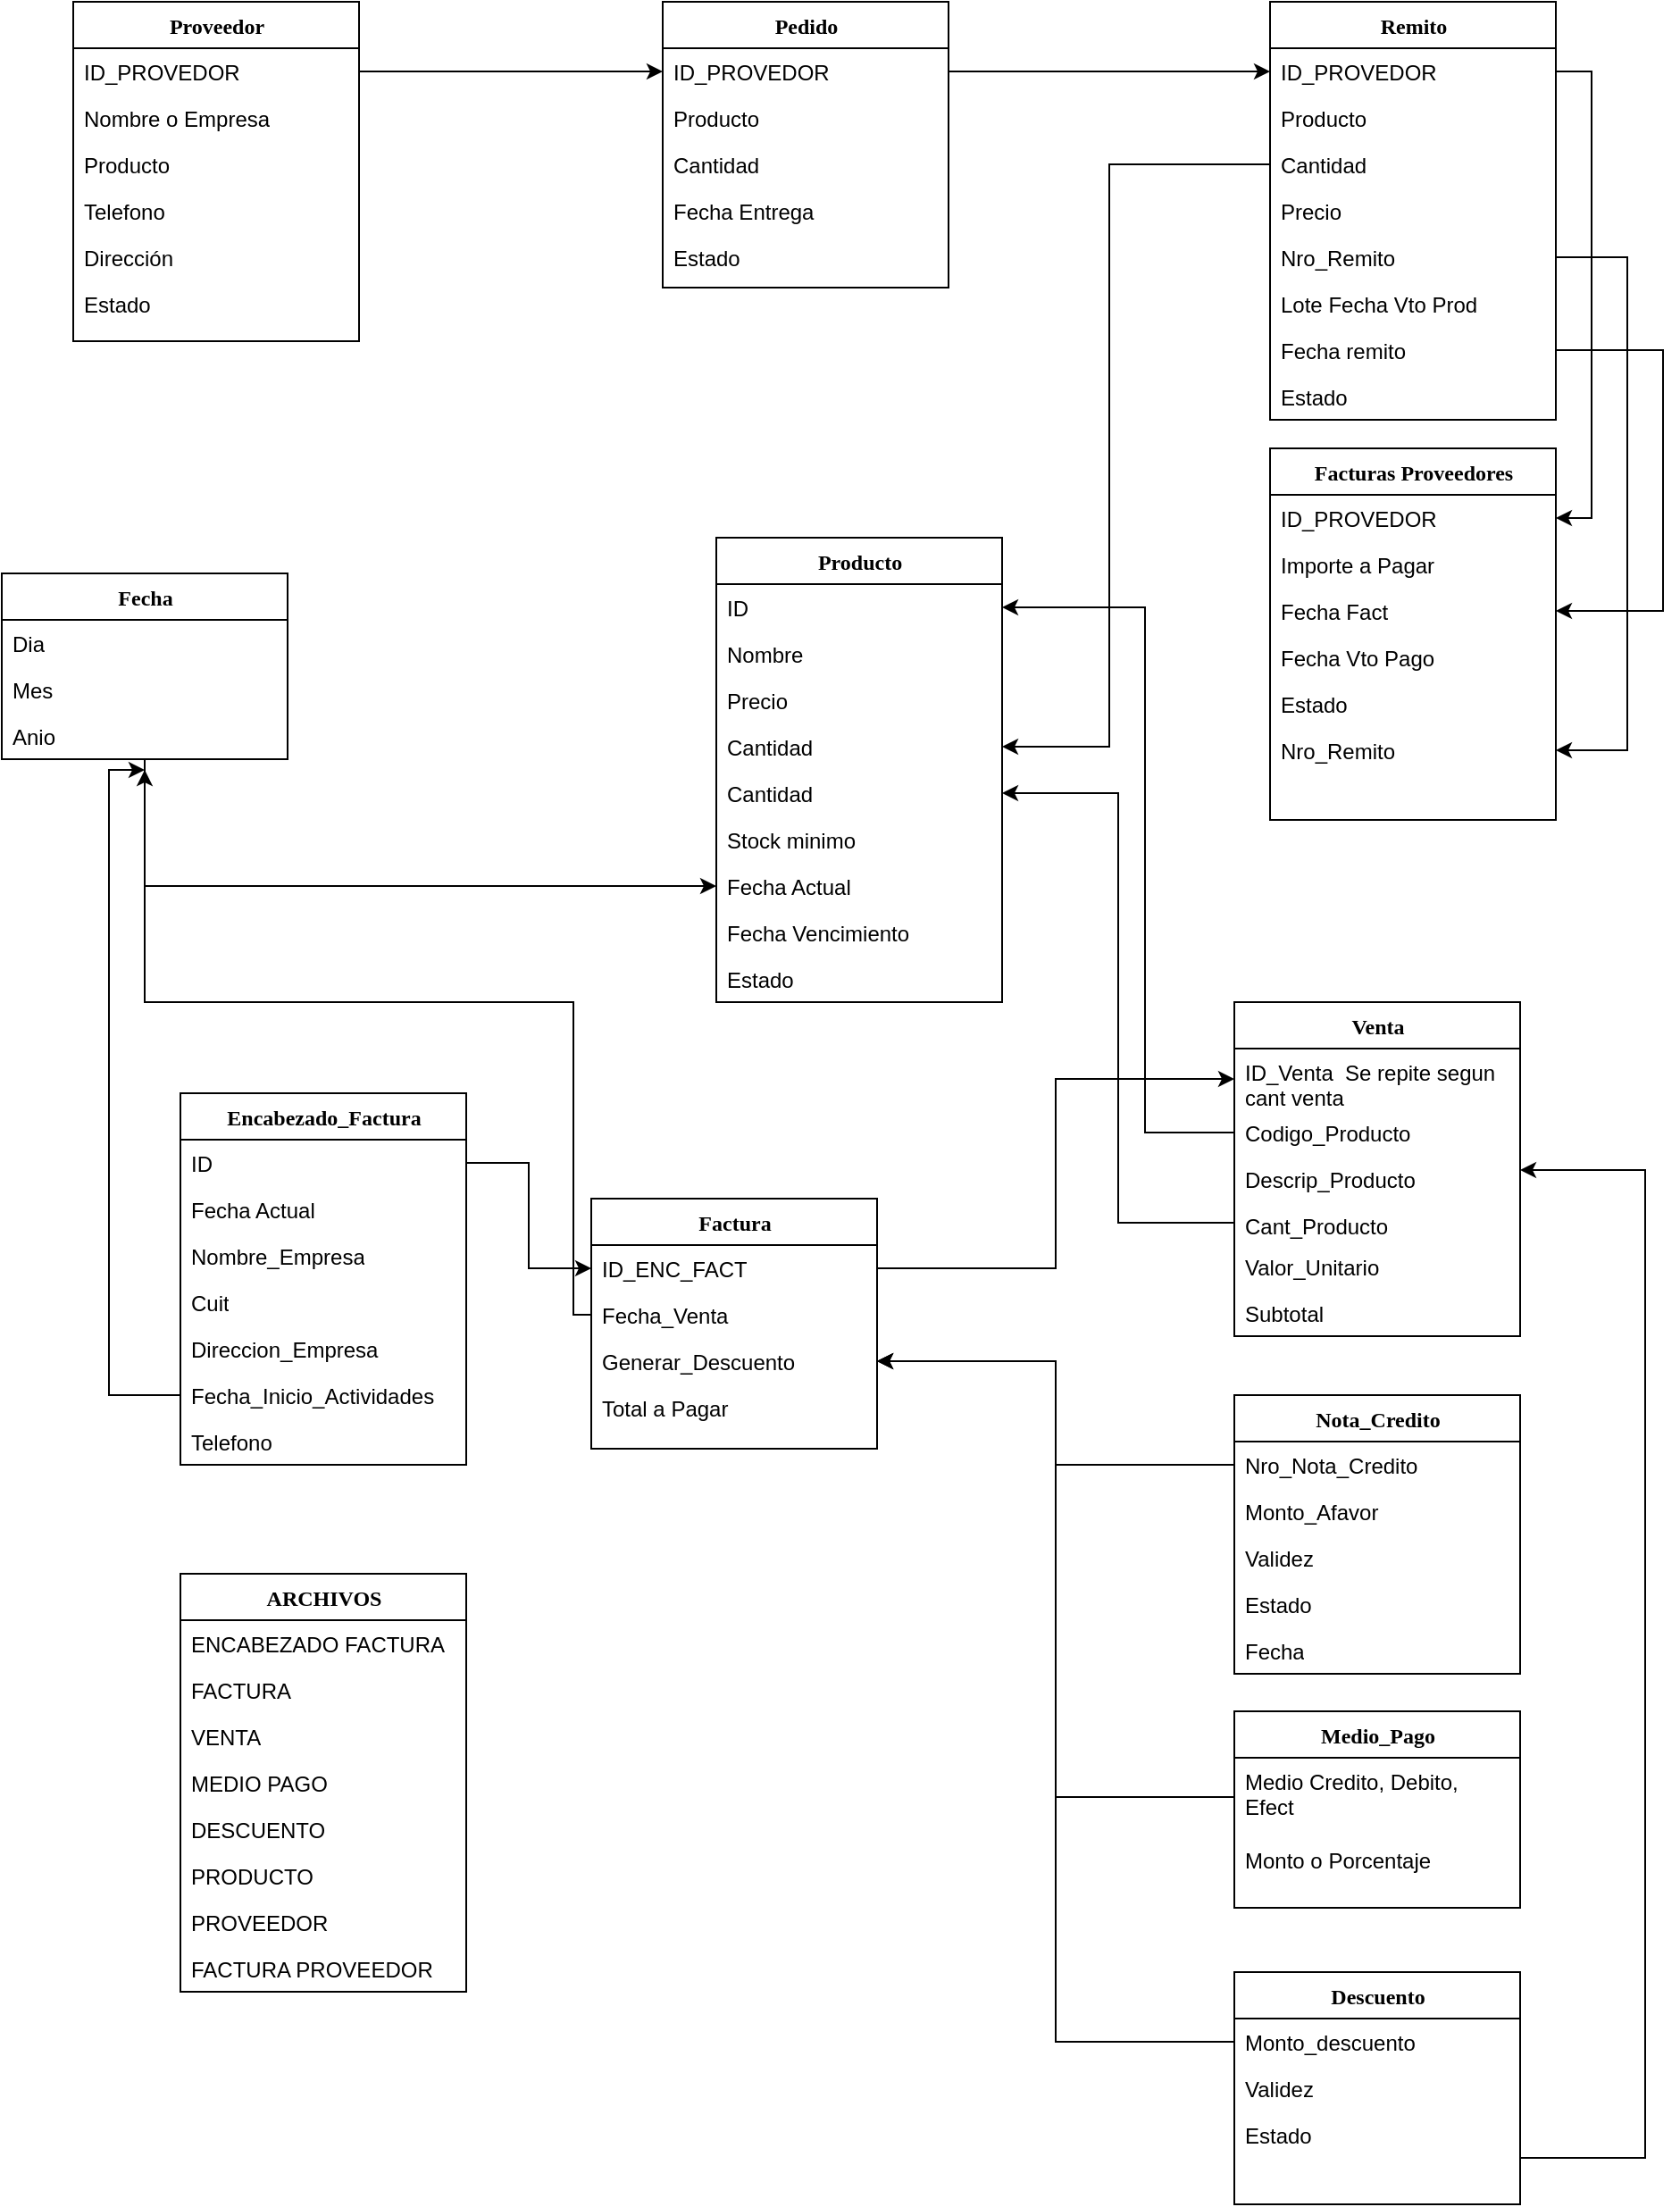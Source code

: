 <mxfile version="13.7.8" type="device"><diagram name="Page-1" id="9f46799a-70d6-7492-0946-bef42562c5a5"><mxGraphModel dx="1020" dy="1472" grid="1" gridSize="10" guides="1" tooltips="1" connect="1" arrows="1" fold="1" page="1" pageScale="1" pageWidth="1100" pageHeight="850" background="#ffffff" math="0" shadow="0"><root><mxCell id="0"/><mxCell id="1" parent="0"/><mxCell id="5ATSMkaQj4c0prXv33QN-11" style="edgeStyle=orthogonalEdgeStyle;rounded=0;orthogonalLoop=1;jettySize=auto;html=1;" edge="1" parent="1" source="78961159f06e98e8-30" target="E1xkY9IaCRlsvTI7fgck-6"><mxGeometry relative="1" as="geometry"/></mxCell><mxCell id="78961159f06e98e8-30" value="Fecha" style="swimlane;html=1;fontStyle=1;align=center;verticalAlign=top;childLayout=stackLayout;horizontal=1;startSize=26;horizontalStack=0;resizeParent=1;resizeLast=0;collapsible=1;marginBottom=0;swimlaneFillColor=#ffffff;rounded=0;shadow=0;comic=0;labelBackgroundColor=none;strokeWidth=1;fillColor=none;fontFamily=Verdana;fontSize=12" parent="1" vertex="1"><mxGeometry x="90" y="30" width="160" height="104" as="geometry"/></mxCell><mxCell id="78961159f06e98e8-34" value="Dia" style="text;html=1;strokeColor=none;fillColor=none;align=left;verticalAlign=top;spacingLeft=4;spacingRight=4;whiteSpace=wrap;overflow=hidden;rotatable=0;points=[[0,0.5],[1,0.5]];portConstraint=eastwest;" parent="78961159f06e98e8-30" vertex="1"><mxGeometry y="26" width="160" height="26" as="geometry"/></mxCell><mxCell id="78961159f06e98e8-36" value="Mes" style="text;html=1;strokeColor=none;fillColor=none;align=left;verticalAlign=top;spacingLeft=4;spacingRight=4;whiteSpace=wrap;overflow=hidden;rotatable=0;points=[[0,0.5],[1,0.5]];portConstraint=eastwest;" parent="78961159f06e98e8-30" vertex="1"><mxGeometry y="52" width="160" height="26" as="geometry"/></mxCell><mxCell id="78961159f06e98e8-37" value="Anio" style="text;html=1;strokeColor=none;fillColor=none;align=left;verticalAlign=top;spacingLeft=4;spacingRight=4;whiteSpace=wrap;overflow=hidden;rotatable=0;points=[[0,0.5],[1,0.5]];portConstraint=eastwest;" parent="78961159f06e98e8-30" vertex="1"><mxGeometry y="78" width="160" height="26" as="geometry"/></mxCell><mxCell id="78961159f06e98e8-17" value="Producto" style="swimlane;html=1;fontStyle=1;align=center;verticalAlign=top;childLayout=stackLayout;horizontal=1;startSize=26;horizontalStack=0;resizeParent=1;resizeLast=0;collapsible=1;marginBottom=0;swimlaneFillColor=#ffffff;rounded=0;shadow=0;comic=0;labelBackgroundColor=none;strokeWidth=1;fillColor=none;fontFamily=Verdana;fontSize=12" parent="1" vertex="1"><mxGeometry x="490" y="10" width="160" height="260" as="geometry"/></mxCell><mxCell id="78961159f06e98e8-21" value="ID" style="text;html=1;strokeColor=none;fillColor=none;align=left;verticalAlign=top;spacingLeft=4;spacingRight=4;whiteSpace=wrap;overflow=hidden;rotatable=0;points=[[0,0.5],[1,0.5]];portConstraint=eastwest;" parent="78961159f06e98e8-17" vertex="1"><mxGeometry y="26" width="160" height="26" as="geometry"/></mxCell><mxCell id="78961159f06e98e8-23" value="Nombre" style="text;html=1;strokeColor=none;fillColor=none;align=left;verticalAlign=top;spacingLeft=4;spacingRight=4;whiteSpace=wrap;overflow=hidden;rotatable=0;points=[[0,0.5],[1,0.5]];portConstraint=eastwest;" parent="78961159f06e98e8-17" vertex="1"><mxGeometry y="52" width="160" height="26" as="geometry"/></mxCell><mxCell id="78961159f06e98e8-25" value="Precio" style="text;html=1;strokeColor=none;fillColor=none;align=left;verticalAlign=top;spacingLeft=4;spacingRight=4;whiteSpace=wrap;overflow=hidden;rotatable=0;points=[[0,0.5],[1,0.5]];portConstraint=eastwest;" parent="78961159f06e98e8-17" vertex="1"><mxGeometry y="78" width="160" height="26" as="geometry"/></mxCell><mxCell id="78961159f06e98e8-26" value="Cantidad" style="text;html=1;strokeColor=none;fillColor=none;align=left;verticalAlign=top;spacingLeft=4;spacingRight=4;whiteSpace=wrap;overflow=hidden;rotatable=0;points=[[0,0.5],[1,0.5]];portConstraint=eastwest;" parent="78961159f06e98e8-17" vertex="1"><mxGeometry y="104" width="160" height="26" as="geometry"/></mxCell><mxCell id="5ATSMkaQj4c0prXv33QN-26" value="Cantidad" style="text;html=1;strokeColor=none;fillColor=none;align=left;verticalAlign=top;spacingLeft=4;spacingRight=4;whiteSpace=wrap;overflow=hidden;rotatable=0;points=[[0,0.5],[1,0.5]];portConstraint=eastwest;" vertex="1" parent="78961159f06e98e8-17"><mxGeometry y="130" width="160" height="26" as="geometry"/></mxCell><mxCell id="78961159f06e98e8-24" value="Stock minimo" style="text;html=1;strokeColor=none;fillColor=none;align=left;verticalAlign=top;spacingLeft=4;spacingRight=4;whiteSpace=wrap;overflow=hidden;rotatable=0;points=[[0,0.5],[1,0.5]];portConstraint=eastwest;" parent="78961159f06e98e8-17" vertex="1"><mxGeometry y="156" width="160" height="26" as="geometry"/></mxCell><mxCell id="E1xkY9IaCRlsvTI7fgck-6" value="Fecha Actual" style="text;html=1;strokeColor=none;fillColor=none;align=left;verticalAlign=top;spacingLeft=4;spacingRight=4;whiteSpace=wrap;overflow=hidden;rotatable=0;points=[[0,0.5],[1,0.5]];portConstraint=eastwest;" parent="78961159f06e98e8-17" vertex="1"><mxGeometry y="182" width="160" height="26" as="geometry"/></mxCell><mxCell id="E1xkY9IaCRlsvTI7fgck-8" value="Fecha Vencimiento" style="text;html=1;strokeColor=none;fillColor=none;align=left;verticalAlign=top;spacingLeft=4;spacingRight=4;whiteSpace=wrap;overflow=hidden;rotatable=0;points=[[0,0.5],[1,0.5]];portConstraint=eastwest;" parent="78961159f06e98e8-17" vertex="1"><mxGeometry y="208" width="160" height="26" as="geometry"/></mxCell><mxCell id="E1xkY9IaCRlsvTI7fgck-11" value="Estado" style="text;html=1;strokeColor=none;fillColor=none;align=left;verticalAlign=top;spacingLeft=4;spacingRight=4;whiteSpace=wrap;overflow=hidden;rotatable=0;points=[[0,0.5],[1,0.5]];portConstraint=eastwest;" parent="78961159f06e98e8-17" vertex="1"><mxGeometry y="234" width="160" height="26" as="geometry"/></mxCell><mxCell id="5ATSMkaQj4c0prXv33QN-2" style="edgeStyle=orthogonalEdgeStyle;rounded=0;orthogonalLoop=1;jettySize=auto;html=1;entryX=0;entryY=0.5;entryDx=0;entryDy=0;" edge="1" parent="1" source="78961159f06e98e8-44" target="E1xkY9IaCRlsvTI7fgck-26"><mxGeometry relative="1" as="geometry"/></mxCell><mxCell id="78961159f06e98e8-43" value="Encabezado_Factura" style="swimlane;html=1;fontStyle=1;align=center;verticalAlign=top;childLayout=stackLayout;horizontal=1;startSize=26;horizontalStack=0;resizeParent=1;resizeLast=0;collapsible=1;marginBottom=0;swimlaneFillColor=#ffffff;rounded=0;shadow=0;comic=0;labelBackgroundColor=none;strokeWidth=1;fillColor=none;fontFamily=Verdana;fontSize=12" parent="1" vertex="1"><mxGeometry x="190" y="321" width="160" height="208" as="geometry"/></mxCell><mxCell id="78961159f06e98e8-44" value="ID" style="text;html=1;strokeColor=none;fillColor=none;align=left;verticalAlign=top;spacingLeft=4;spacingRight=4;whiteSpace=wrap;overflow=hidden;rotatable=0;points=[[0,0.5],[1,0.5]];portConstraint=eastwest;" parent="78961159f06e98e8-43" vertex="1"><mxGeometry y="26" width="160" height="26" as="geometry"/></mxCell><mxCell id="E1xkY9IaCRlsvTI7fgck-18" value="Fecha Actual" style="text;html=1;strokeColor=none;fillColor=none;align=left;verticalAlign=top;spacingLeft=4;spacingRight=4;whiteSpace=wrap;overflow=hidden;rotatable=0;points=[[0,0.5],[1,0.5]];portConstraint=eastwest;" parent="78961159f06e98e8-43" vertex="1"><mxGeometry y="52" width="160" height="26" as="geometry"/></mxCell><mxCell id="E1xkY9IaCRlsvTI7fgck-19" value="Nombre_Empresa" style="text;html=1;strokeColor=none;fillColor=none;align=left;verticalAlign=top;spacingLeft=4;spacingRight=4;whiteSpace=wrap;overflow=hidden;rotatable=0;points=[[0,0.5],[1,0.5]];portConstraint=eastwest;" parent="78961159f06e98e8-43" vertex="1"><mxGeometry y="78" width="160" height="26" as="geometry"/></mxCell><mxCell id="E1xkY9IaCRlsvTI7fgck-20" value="Cuit" style="text;html=1;strokeColor=none;fillColor=none;align=left;verticalAlign=top;spacingLeft=4;spacingRight=4;whiteSpace=wrap;overflow=hidden;rotatable=0;points=[[0,0.5],[1,0.5]];portConstraint=eastwest;" parent="78961159f06e98e8-43" vertex="1"><mxGeometry y="104" width="160" height="26" as="geometry"/></mxCell><mxCell id="E1xkY9IaCRlsvTI7fgck-21" value="Direccion_Empresa" style="text;html=1;strokeColor=none;fillColor=none;align=left;verticalAlign=top;spacingLeft=4;spacingRight=4;whiteSpace=wrap;overflow=hidden;rotatable=0;points=[[0,0.5],[1,0.5]];portConstraint=eastwest;" parent="78961159f06e98e8-43" vertex="1"><mxGeometry y="130" width="160" height="26" as="geometry"/></mxCell><mxCell id="E1xkY9IaCRlsvTI7fgck-22" value="Fecha_Inicio_Actividades" style="text;html=1;strokeColor=none;fillColor=none;align=left;verticalAlign=top;spacingLeft=4;spacingRight=4;whiteSpace=wrap;overflow=hidden;rotatable=0;points=[[0,0.5],[1,0.5]];portConstraint=eastwest;" parent="78961159f06e98e8-43" vertex="1"><mxGeometry y="156" width="160" height="26" as="geometry"/></mxCell><mxCell id="E1xkY9IaCRlsvTI7fgck-23" value="Telefono" style="text;html=1;strokeColor=none;fillColor=none;align=left;verticalAlign=top;spacingLeft=4;spacingRight=4;whiteSpace=wrap;overflow=hidden;rotatable=0;points=[[0,0.5],[1,0.5]];portConstraint=eastwest;" parent="78961159f06e98e8-43" vertex="1"><mxGeometry y="182" width="160" height="26" as="geometry"/></mxCell><mxCell id="5ATSMkaQj4c0prXv33QN-12" style="edgeStyle=orthogonalEdgeStyle;rounded=0;orthogonalLoop=1;jettySize=auto;html=1;" edge="1" parent="1" source="E1xkY9IaCRlsvTI7fgck-26" target="5ATSMkaQj4c0prXv33QN-1"><mxGeometry relative="1" as="geometry"/></mxCell><mxCell id="78961159f06e98e8-108" value="Factura" style="swimlane;html=1;fontStyle=1;align=center;verticalAlign=top;childLayout=stackLayout;horizontal=1;startSize=26;horizontalStack=0;resizeParent=1;resizeLast=0;collapsible=1;marginBottom=0;swimlaneFillColor=#ffffff;rounded=0;shadow=0;comic=0;labelBackgroundColor=none;strokeWidth=1;fillColor=none;fontFamily=Verdana;fontSize=12" parent="1" vertex="1"><mxGeometry x="420" y="380" width="160" height="140" as="geometry"/></mxCell><mxCell id="E1xkY9IaCRlsvTI7fgck-26" value="ID_ENC_FACT" style="text;html=1;strokeColor=none;fillColor=none;align=left;verticalAlign=top;spacingLeft=4;spacingRight=4;whiteSpace=wrap;overflow=hidden;rotatable=0;points=[[0,0.5],[1,0.5]];portConstraint=eastwest;" parent="78961159f06e98e8-108" vertex="1"><mxGeometry y="26" width="160" height="26" as="geometry"/></mxCell><mxCell id="E1xkY9IaCRlsvTI7fgck-36" value="Fecha_Venta" style="text;html=1;strokeColor=none;fillColor=none;align=left;verticalAlign=top;spacingLeft=4;spacingRight=4;whiteSpace=wrap;overflow=hidden;rotatable=0;points=[[0,0.5],[1,0.5]];portConstraint=eastwest;" parent="78961159f06e98e8-108" vertex="1"><mxGeometry y="52" width="160" height="26" as="geometry"/></mxCell><mxCell id="E1xkY9IaCRlsvTI7fgck-37" value="Generar_Descuento&lt;br&gt;" style="text;html=1;strokeColor=none;fillColor=none;align=left;verticalAlign=top;spacingLeft=4;spacingRight=4;whiteSpace=wrap;overflow=hidden;rotatable=0;points=[[0,0.5],[1,0.5]];portConstraint=eastwest;" parent="78961159f06e98e8-108" vertex="1"><mxGeometry y="78" width="160" height="26" as="geometry"/></mxCell><mxCell id="E1xkY9IaCRlsvTI7fgck-38" value="Total a Pagar" style="text;html=1;strokeColor=none;fillColor=none;align=left;verticalAlign=top;spacingLeft=4;spacingRight=4;whiteSpace=wrap;overflow=hidden;rotatable=0;points=[[0,0.5],[1,0.5]];portConstraint=eastwest;" parent="78961159f06e98e8-108" vertex="1"><mxGeometry y="104" width="160" height="26" as="geometry"/></mxCell><mxCell id="5ATSMkaQj4c0prXv33QN-14" style="edgeStyle=orthogonalEdgeStyle;rounded=0;orthogonalLoop=1;jettySize=auto;html=1;entryX=1;entryY=0.5;entryDx=0;entryDy=0;" edge="1" parent="1" source="78961159f06e98e8-96" target="E1xkY9IaCRlsvTI7fgck-37"><mxGeometry relative="1" as="geometry"/></mxCell><mxCell id="5ATSMkaQj4c0prXv33QN-24" style="edgeStyle=orthogonalEdgeStyle;rounded=0;orthogonalLoop=1;jettySize=auto;html=1;entryX=1;entryY=0.5;entryDx=0;entryDy=0;" edge="1" parent="1" source="5ATSMkaQj4c0prXv33QN-16" target="E1xkY9IaCRlsvTI7fgck-37"><mxGeometry relative="1" as="geometry"><mxPoint x="610" y="530" as="targetPoint"/></mxGeometry></mxCell><mxCell id="5ATSMkaQj4c0prXv33QN-25" style="edgeStyle=orthogonalEdgeStyle;rounded=0;orthogonalLoop=1;jettySize=auto;html=1;entryX=1;entryY=0.5;entryDx=0;entryDy=0;" edge="1" parent="1" source="78961159f06e98e8-83" target="E1xkY9IaCRlsvTI7fgck-37"><mxGeometry relative="1" as="geometry"><mxPoint x="610" y="490" as="targetPoint"/></mxGeometry></mxCell><mxCell id="5ATSMkaQj4c0prXv33QN-4" value="Venta" style="swimlane;html=1;fontStyle=1;align=center;verticalAlign=top;childLayout=stackLayout;horizontal=1;startSize=26;horizontalStack=0;resizeParent=1;resizeLast=0;collapsible=1;marginBottom=0;swimlaneFillColor=#ffffff;rounded=0;shadow=0;comic=0;labelBackgroundColor=none;strokeWidth=1;fillColor=none;fontFamily=Verdana;fontSize=12" vertex="1" parent="1"><mxGeometry x="780" y="270" width="160" height="187" as="geometry"/></mxCell><mxCell id="5ATSMkaQj4c0prXv33QN-1" value="ID_Venta&amp;nbsp; Se repite segun cant venta" style="text;html=1;strokeColor=none;fillColor=none;align=left;verticalAlign=top;spacingLeft=4;spacingRight=4;whiteSpace=wrap;overflow=hidden;rotatable=0;points=[[0,0.5],[1,0.5]];portConstraint=eastwest;" vertex="1" parent="5ATSMkaQj4c0prXv33QN-4"><mxGeometry y="26" width="160" height="34" as="geometry"/></mxCell><mxCell id="5ATSMkaQj4c0prXv33QN-10" value="Codigo_Producto" style="text;html=1;strokeColor=none;fillColor=none;align=left;verticalAlign=top;spacingLeft=4;spacingRight=4;whiteSpace=wrap;overflow=hidden;rotatable=0;points=[[0,0.5],[1,0.5]];portConstraint=eastwest;" vertex="1" parent="5ATSMkaQj4c0prXv33QN-4"><mxGeometry y="60" width="160" height="26" as="geometry"/></mxCell><mxCell id="5ATSMkaQj4c0prXv33QN-8" value="Descrip_Producto" style="text;html=1;strokeColor=none;fillColor=none;align=left;verticalAlign=top;spacingLeft=4;spacingRight=4;whiteSpace=wrap;overflow=hidden;rotatable=0;points=[[0,0.5],[1,0.5]];portConstraint=eastwest;" vertex="1" parent="5ATSMkaQj4c0prXv33QN-4"><mxGeometry y="86" width="160" height="26" as="geometry"/></mxCell><mxCell id="E1xkY9IaCRlsvTI7fgck-29" value="Cant_Producto" style="text;html=1;strokeColor=none;fillColor=none;align=left;verticalAlign=top;spacingLeft=4;spacingRight=4;whiteSpace=wrap;overflow=hidden;rotatable=0;points=[[0,0.5],[1,0.5]];portConstraint=eastwest;" parent="5ATSMkaQj4c0prXv33QN-4" vertex="1"><mxGeometry y="112" width="160" height="23" as="geometry"/></mxCell><mxCell id="E1xkY9IaCRlsvTI7fgck-30" value="Valor_Unitario" style="text;html=1;strokeColor=none;fillColor=none;align=left;verticalAlign=top;spacingLeft=4;spacingRight=4;whiteSpace=wrap;overflow=hidden;rotatable=0;points=[[0,0.5],[1,0.5]];portConstraint=eastwest;" parent="5ATSMkaQj4c0prXv33QN-4" vertex="1"><mxGeometry y="135" width="160" height="26" as="geometry"/></mxCell><mxCell id="5ATSMkaQj4c0prXv33QN-9" value="Subtotal" style="text;html=1;strokeColor=none;fillColor=none;align=left;verticalAlign=top;spacingLeft=4;spacingRight=4;whiteSpace=wrap;overflow=hidden;rotatable=0;points=[[0,0.5],[1,0.5]];portConstraint=eastwest;" vertex="1" parent="5ATSMkaQj4c0prXv33QN-4"><mxGeometry y="161" width="160" height="26" as="geometry"/></mxCell><mxCell id="5ATSMkaQj4c0prXv33QN-31" style="edgeStyle=orthogonalEdgeStyle;rounded=0;orthogonalLoop=1;jettySize=auto;html=1;" edge="1" parent="1" source="78961159f06e98e8-82" target="5ATSMkaQj4c0prXv33QN-4"><mxGeometry relative="1" as="geometry"><mxPoint x="1000" y="410" as="targetPoint"/><Array as="points"><mxPoint x="1010" y="917"/><mxPoint x="1010" y="364"/></Array></mxGeometry></mxCell><mxCell id="5ATSMkaQj4c0prXv33QN-27" style="edgeStyle=orthogonalEdgeStyle;rounded=0;orthogonalLoop=1;jettySize=auto;html=1;" edge="1" parent="1" source="5ATSMkaQj4c0prXv33QN-10" target="78961159f06e98e8-21"><mxGeometry relative="1" as="geometry"><mxPoint x="760" y="100" as="targetPoint"/><Array as="points"><mxPoint x="730" y="343"/><mxPoint x="730" y="49"/></Array></mxGeometry></mxCell><mxCell id="5ATSMkaQj4c0prXv33QN-28" style="edgeStyle=orthogonalEdgeStyle;rounded=0;orthogonalLoop=1;jettySize=auto;html=1;" edge="1" parent="1" source="E1xkY9IaCRlsvTI7fgck-29" target="5ATSMkaQj4c0prXv33QN-26"><mxGeometry relative="1" as="geometry"><mxPoint x="690" y="160" as="targetPoint"/></mxGeometry></mxCell><mxCell id="5ATSMkaQj4c0prXv33QN-29" style="edgeStyle=orthogonalEdgeStyle;rounded=0;orthogonalLoop=1;jettySize=auto;html=1;" edge="1" parent="1" source="E1xkY9IaCRlsvTI7fgck-22"><mxGeometry relative="1" as="geometry"><mxPoint x="170" y="140" as="targetPoint"/><Array as="points"><mxPoint x="150" y="490"/><mxPoint x="150" y="140"/></Array></mxGeometry></mxCell><mxCell id="5ATSMkaQj4c0prXv33QN-30" style="edgeStyle=orthogonalEdgeStyle;rounded=0;orthogonalLoop=1;jettySize=auto;html=1;exitX=0;exitY=0.5;exitDx=0;exitDy=0;" edge="1" parent="1" source="E1xkY9IaCRlsvTI7fgck-36"><mxGeometry relative="1" as="geometry"><mxPoint x="170" y="140" as="targetPoint"/><mxPoint x="410" y="445" as="sourcePoint"/><Array as="points"><mxPoint x="410" y="445"/><mxPoint x="410" y="270"/><mxPoint x="170" y="270"/></Array></mxGeometry></mxCell><mxCell id="5ATSMkaQj4c0prXv33QN-33" value="ARCHIVOS" style="swimlane;html=1;fontStyle=1;align=center;verticalAlign=top;childLayout=stackLayout;horizontal=1;startSize=26;horizontalStack=0;resizeParent=1;resizeLast=0;collapsible=1;marginBottom=0;swimlaneFillColor=#ffffff;rounded=0;shadow=0;comic=0;labelBackgroundColor=none;strokeWidth=1;fillColor=none;fontFamily=Verdana;fontSize=12" vertex="1" parent="1"><mxGeometry x="190" y="590" width="160" height="234" as="geometry"/></mxCell><mxCell id="5ATSMkaQj4c0prXv33QN-35" value="ENCABEZADO FACTURA" style="text;html=1;strokeColor=none;fillColor=none;align=left;verticalAlign=top;spacingLeft=4;spacingRight=4;whiteSpace=wrap;overflow=hidden;rotatable=0;points=[[0,0.5],[1,0.5]];portConstraint=eastwest;" vertex="1" parent="5ATSMkaQj4c0prXv33QN-33"><mxGeometry y="26" width="160" height="26" as="geometry"/></mxCell><mxCell id="5ATSMkaQj4c0prXv33QN-36" value="FACTURA" style="text;html=1;strokeColor=none;fillColor=none;align=left;verticalAlign=top;spacingLeft=4;spacingRight=4;whiteSpace=wrap;overflow=hidden;rotatable=0;points=[[0,0.5],[1,0.5]];portConstraint=eastwest;" vertex="1" parent="5ATSMkaQj4c0prXv33QN-33"><mxGeometry y="52" width="160" height="26" as="geometry"/></mxCell><mxCell id="5ATSMkaQj4c0prXv33QN-37" value="VENTA" style="text;html=1;strokeColor=none;fillColor=none;align=left;verticalAlign=top;spacingLeft=4;spacingRight=4;whiteSpace=wrap;overflow=hidden;rotatable=0;points=[[0,0.5],[1,0.5]];portConstraint=eastwest;" vertex="1" parent="5ATSMkaQj4c0prXv33QN-33"><mxGeometry y="78" width="160" height="26" as="geometry"/></mxCell><mxCell id="5ATSMkaQj4c0prXv33QN-38" value="MEDIO PAGO" style="text;html=1;strokeColor=none;fillColor=none;align=left;verticalAlign=top;spacingLeft=4;spacingRight=4;whiteSpace=wrap;overflow=hidden;rotatable=0;points=[[0,0.5],[1,0.5]];portConstraint=eastwest;" vertex="1" parent="5ATSMkaQj4c0prXv33QN-33"><mxGeometry y="104" width="160" height="26" as="geometry"/></mxCell><mxCell id="5ATSMkaQj4c0prXv33QN-39" value="DESCUENTO" style="text;html=1;strokeColor=none;fillColor=none;align=left;verticalAlign=top;spacingLeft=4;spacingRight=4;whiteSpace=wrap;overflow=hidden;rotatable=0;points=[[0,0.5],[1,0.5]];portConstraint=eastwest;" vertex="1" parent="5ATSMkaQj4c0prXv33QN-33"><mxGeometry y="130" width="160" height="26" as="geometry"/></mxCell><mxCell id="5ATSMkaQj4c0prXv33QN-40" value="PRODUCTO" style="text;html=1;strokeColor=none;fillColor=none;align=left;verticalAlign=top;spacingLeft=4;spacingRight=4;whiteSpace=wrap;overflow=hidden;rotatable=0;points=[[0,0.5],[1,0.5]];portConstraint=eastwest;" vertex="1" parent="5ATSMkaQj4c0prXv33QN-33"><mxGeometry y="156" width="160" height="26" as="geometry"/></mxCell><mxCell id="5ATSMkaQj4c0prXv33QN-49" value="PROVEEDOR" style="text;html=1;strokeColor=none;fillColor=none;align=left;verticalAlign=top;spacingLeft=4;spacingRight=4;whiteSpace=wrap;overflow=hidden;rotatable=0;points=[[0,0.5],[1,0.5]];portConstraint=eastwest;" vertex="1" parent="5ATSMkaQj4c0prXv33QN-33"><mxGeometry y="182" width="160" height="26" as="geometry"/></mxCell><mxCell id="5ATSMkaQj4c0prXv33QN-92" value="FACTURA PROVEEDOR" style="text;html=1;strokeColor=none;fillColor=none;align=left;verticalAlign=top;spacingLeft=4;spacingRight=4;whiteSpace=wrap;overflow=hidden;rotatable=0;points=[[0,0.5],[1,0.5]];portConstraint=eastwest;" vertex="1" parent="5ATSMkaQj4c0prXv33QN-33"><mxGeometry y="208" width="160" height="26" as="geometry"/></mxCell><mxCell id="78961159f06e98e8-95" value="Nota_Credito" style="swimlane;html=1;fontStyle=1;align=center;verticalAlign=top;childLayout=stackLayout;horizontal=1;startSize=26;horizontalStack=0;resizeParent=1;resizeLast=0;collapsible=1;marginBottom=0;swimlaneFillColor=#ffffff;rounded=0;shadow=0;comic=0;labelBackgroundColor=none;strokeWidth=1;fillColor=none;fontFamily=Verdana;fontSize=12" parent="1" vertex="1"><mxGeometry x="780" y="490" width="160" height="156" as="geometry"/></mxCell><mxCell id="78961159f06e98e8-96" value="Nro_Nota_Credito" style="text;html=1;strokeColor=none;fillColor=none;align=left;verticalAlign=top;spacingLeft=4;spacingRight=4;whiteSpace=wrap;overflow=hidden;rotatable=0;points=[[0,0.5],[1,0.5]];portConstraint=eastwest;" parent="78961159f06e98e8-95" vertex="1"><mxGeometry y="26" width="160" height="26" as="geometry"/></mxCell><mxCell id="5ATSMkaQj4c0prXv33QN-13" value="Monto_Afavor" style="text;html=1;strokeColor=none;fillColor=none;align=left;verticalAlign=top;spacingLeft=4;spacingRight=4;whiteSpace=wrap;overflow=hidden;rotatable=0;points=[[0,0.5],[1,0.5]];portConstraint=eastwest;" vertex="1" parent="78961159f06e98e8-95"><mxGeometry y="52" width="160" height="26" as="geometry"/></mxCell><mxCell id="78961159f06e98e8-97" value="Validez" style="text;html=1;strokeColor=none;fillColor=none;align=left;verticalAlign=top;spacingLeft=4;spacingRight=4;whiteSpace=wrap;overflow=hidden;rotatable=0;points=[[0,0.5],[1,0.5]];portConstraint=eastwest;" parent="78961159f06e98e8-95" vertex="1"><mxGeometry y="78" width="160" height="26" as="geometry"/></mxCell><mxCell id="78961159f06e98e8-98" value="Estado" style="text;html=1;strokeColor=none;fillColor=none;align=left;verticalAlign=top;spacingLeft=4;spacingRight=4;whiteSpace=wrap;overflow=hidden;rotatable=0;points=[[0,0.5],[1,0.5]];portConstraint=eastwest;" parent="78961159f06e98e8-95" vertex="1"><mxGeometry y="104" width="160" height="26" as="geometry"/></mxCell><mxCell id="5ATSMkaQj4c0prXv33QN-41" value="Fecha" style="text;html=1;strokeColor=none;fillColor=none;align=left;verticalAlign=top;spacingLeft=4;spacingRight=4;whiteSpace=wrap;overflow=hidden;rotatable=0;points=[[0,0.5],[1,0.5]];portConstraint=eastwest;" vertex="1" parent="78961159f06e98e8-95"><mxGeometry y="130" width="160" height="26" as="geometry"/></mxCell><mxCell id="5ATSMkaQj4c0prXv33QN-15" value="Medio_Pago" style="swimlane;html=1;fontStyle=1;align=center;verticalAlign=top;childLayout=stackLayout;horizontal=1;startSize=26;horizontalStack=0;resizeParent=1;resizeLast=0;collapsible=1;marginBottom=0;swimlaneFillColor=#ffffff;rounded=0;shadow=0;comic=0;labelBackgroundColor=none;strokeWidth=1;fillColor=none;fontFamily=Verdana;fontSize=12" vertex="1" parent="1"><mxGeometry x="780" y="667" width="160" height="110" as="geometry"/></mxCell><mxCell id="5ATSMkaQj4c0prXv33QN-16" value="Medio Credito, Debito, Efect" style="text;html=1;strokeColor=none;fillColor=none;align=left;verticalAlign=top;spacingLeft=4;spacingRight=4;whiteSpace=wrap;overflow=hidden;rotatable=0;points=[[0,0.5],[1,0.5]];portConstraint=eastwest;" vertex="1" parent="5ATSMkaQj4c0prXv33QN-15"><mxGeometry y="26" width="160" height="44" as="geometry"/></mxCell><mxCell id="5ATSMkaQj4c0prXv33QN-17" value="Monto o Porcentaje" style="text;html=1;strokeColor=none;fillColor=none;align=left;verticalAlign=top;spacingLeft=4;spacingRight=4;whiteSpace=wrap;overflow=hidden;rotatable=0;points=[[0,0.5],[1,0.5]];portConstraint=eastwest;" vertex="1" parent="5ATSMkaQj4c0prXv33QN-15"><mxGeometry y="70" width="160" height="26" as="geometry"/></mxCell><mxCell id="78961159f06e98e8-82" value="Descuento" style="swimlane;html=1;fontStyle=1;align=center;verticalAlign=top;childLayout=stackLayout;horizontal=1;startSize=26;horizontalStack=0;resizeParent=1;resizeLast=0;collapsible=1;marginBottom=0;swimlaneFillColor=#ffffff;rounded=0;shadow=0;comic=0;labelBackgroundColor=none;strokeWidth=1;fillColor=none;fontFamily=Verdana;fontSize=12" parent="1" vertex="1"><mxGeometry x="780" y="813" width="160" height="130" as="geometry"/></mxCell><mxCell id="78961159f06e98e8-83" value="Monto_descuento" style="text;html=1;strokeColor=none;fillColor=none;align=left;verticalAlign=top;spacingLeft=4;spacingRight=4;whiteSpace=wrap;overflow=hidden;rotatable=0;points=[[0,0.5],[1,0.5]];portConstraint=eastwest;" parent="78961159f06e98e8-82" vertex="1"><mxGeometry y="26" width="160" height="26" as="geometry"/></mxCell><mxCell id="78961159f06e98e8-84" value="Validez" style="text;html=1;strokeColor=none;fillColor=none;align=left;verticalAlign=top;spacingLeft=4;spacingRight=4;whiteSpace=wrap;overflow=hidden;rotatable=0;points=[[0,0.5],[1,0.5]];portConstraint=eastwest;" parent="78961159f06e98e8-82" vertex="1"><mxGeometry y="52" width="160" height="26" as="geometry"/></mxCell><mxCell id="78961159f06e98e8-85" value="Estado" style="text;html=1;strokeColor=none;fillColor=none;align=left;verticalAlign=top;spacingLeft=4;spacingRight=4;whiteSpace=wrap;overflow=hidden;rotatable=0;points=[[0,0.5],[1,0.5]];portConstraint=eastwest;" parent="78961159f06e98e8-82" vertex="1"><mxGeometry y="78" width="160" height="26" as="geometry"/></mxCell><mxCell id="78961159f06e98e8-86" value="" style="text;html=1;strokeColor=none;fillColor=none;align=left;verticalAlign=top;spacingLeft=4;spacingRight=4;whiteSpace=wrap;overflow=hidden;rotatable=0;points=[[0,0.5],[1,0.5]];portConstraint=eastwest;" parent="78961159f06e98e8-82" vertex="1"><mxGeometry y="104" width="160" height="26" as="geometry"/></mxCell><mxCell id="5ATSMkaQj4c0prXv33QN-60" value="Facturas Proveedores" style="swimlane;html=1;fontStyle=1;align=center;verticalAlign=top;childLayout=stackLayout;horizontal=1;startSize=26;horizontalStack=0;resizeParent=1;resizeLast=0;collapsible=1;marginBottom=0;swimlaneFillColor=#ffffff;rounded=0;shadow=0;comic=0;labelBackgroundColor=none;strokeWidth=1;fillColor=none;fontFamily=Verdana;fontSize=12" vertex="1" parent="1"><mxGeometry x="800" y="-40" width="160" height="208" as="geometry"/></mxCell><mxCell id="5ATSMkaQj4c0prXv33QN-61" value="ID_PROVEDOR" style="text;html=1;strokeColor=none;fillColor=none;align=left;verticalAlign=top;spacingLeft=4;spacingRight=4;whiteSpace=wrap;overflow=hidden;rotatable=0;points=[[0,0.5],[1,0.5]];portConstraint=eastwest;" vertex="1" parent="5ATSMkaQj4c0prXv33QN-60"><mxGeometry y="26" width="160" height="26" as="geometry"/></mxCell><mxCell id="5ATSMkaQj4c0prXv33QN-62" value="Importe a Pagar" style="text;html=1;strokeColor=none;fillColor=none;align=left;verticalAlign=top;spacingLeft=4;spacingRight=4;whiteSpace=wrap;overflow=hidden;rotatable=0;points=[[0,0.5],[1,0.5]];portConstraint=eastwest;" vertex="1" parent="5ATSMkaQj4c0prXv33QN-60"><mxGeometry y="52" width="160" height="26" as="geometry"/></mxCell><mxCell id="5ATSMkaQj4c0prXv33QN-63" value="Fecha Fact" style="text;html=1;strokeColor=none;fillColor=none;align=left;verticalAlign=top;spacingLeft=4;spacingRight=4;whiteSpace=wrap;overflow=hidden;rotatable=0;points=[[0,0.5],[1,0.5]];portConstraint=eastwest;" vertex="1" parent="5ATSMkaQj4c0prXv33QN-60"><mxGeometry y="78" width="160" height="26" as="geometry"/></mxCell><mxCell id="5ATSMkaQj4c0prXv33QN-75" value="Fecha Vto Pago" style="text;html=1;strokeColor=none;fillColor=none;align=left;verticalAlign=top;spacingLeft=4;spacingRight=4;whiteSpace=wrap;overflow=hidden;rotatable=0;points=[[0,0.5],[1,0.5]];portConstraint=eastwest;" vertex="1" parent="5ATSMkaQj4c0prXv33QN-60"><mxGeometry y="104" width="160" height="26" as="geometry"/></mxCell><mxCell id="5ATSMkaQj4c0prXv33QN-66" value="Estado" style="text;html=1;strokeColor=none;fillColor=none;align=left;verticalAlign=top;spacingLeft=4;spacingRight=4;whiteSpace=wrap;overflow=hidden;rotatable=0;points=[[0,0.5],[1,0.5]];portConstraint=eastwest;" vertex="1" parent="5ATSMkaQj4c0prXv33QN-60"><mxGeometry y="130" width="160" height="26" as="geometry"/></mxCell><mxCell id="5ATSMkaQj4c0prXv33QN-91" value="Nro_Remito" style="text;html=1;strokeColor=none;fillColor=none;align=left;verticalAlign=top;spacingLeft=4;spacingRight=4;whiteSpace=wrap;overflow=hidden;rotatable=0;points=[[0,0.5],[1,0.5]];portConstraint=eastwest;" vertex="1" parent="5ATSMkaQj4c0prXv33QN-60"><mxGeometry y="156" width="160" height="26" as="geometry"/></mxCell><mxCell id="5ATSMkaQj4c0prXv33QN-50" value="Proveedor" style="swimlane;html=1;fontStyle=1;align=center;verticalAlign=top;childLayout=stackLayout;horizontal=1;startSize=26;horizontalStack=0;resizeParent=1;resizeLast=0;collapsible=1;marginBottom=0;swimlaneFillColor=#ffffff;rounded=0;shadow=0;comic=0;labelBackgroundColor=none;strokeWidth=1;fillColor=none;fontFamily=Verdana;fontSize=12" vertex="1" parent="1"><mxGeometry x="130" y="-290" width="160" height="190" as="geometry"/></mxCell><mxCell id="5ATSMkaQj4c0prXv33QN-51" value="ID_PROVEDOR" style="text;html=1;strokeColor=none;fillColor=none;align=left;verticalAlign=top;spacingLeft=4;spacingRight=4;whiteSpace=wrap;overflow=hidden;rotatable=0;points=[[0,0.5],[1,0.5]];portConstraint=eastwest;" vertex="1" parent="5ATSMkaQj4c0prXv33QN-50"><mxGeometry y="26" width="160" height="26" as="geometry"/></mxCell><mxCell id="5ATSMkaQj4c0prXv33QN-52" value="Nombre o Empresa" style="text;html=1;strokeColor=none;fillColor=none;align=left;verticalAlign=top;spacingLeft=4;spacingRight=4;whiteSpace=wrap;overflow=hidden;rotatable=0;points=[[0,0.5],[1,0.5]];portConstraint=eastwest;" vertex="1" parent="5ATSMkaQj4c0prXv33QN-50"><mxGeometry y="52" width="160" height="26" as="geometry"/></mxCell><mxCell id="5ATSMkaQj4c0prXv33QN-53" value="Producto" style="text;html=1;strokeColor=none;fillColor=none;align=left;verticalAlign=top;spacingLeft=4;spacingRight=4;whiteSpace=wrap;overflow=hidden;rotatable=0;points=[[0,0.5],[1,0.5]];portConstraint=eastwest;" vertex="1" parent="5ATSMkaQj4c0prXv33QN-50"><mxGeometry y="78" width="160" height="26" as="geometry"/></mxCell><mxCell id="5ATSMkaQj4c0prXv33QN-54" value="Telefono" style="text;html=1;strokeColor=none;fillColor=none;align=left;verticalAlign=top;spacingLeft=4;spacingRight=4;whiteSpace=wrap;overflow=hidden;rotatable=0;points=[[0,0.5],[1,0.5]];portConstraint=eastwest;" vertex="1" parent="5ATSMkaQj4c0prXv33QN-50"><mxGeometry y="104" width="160" height="26" as="geometry"/></mxCell><mxCell id="5ATSMkaQj4c0prXv33QN-55" value="Dirección" style="text;html=1;strokeColor=none;fillColor=none;align=left;verticalAlign=top;spacingLeft=4;spacingRight=4;whiteSpace=wrap;overflow=hidden;rotatable=0;points=[[0,0.5],[1,0.5]];portConstraint=eastwest;" vertex="1" parent="5ATSMkaQj4c0prXv33QN-50"><mxGeometry y="130" width="160" height="26" as="geometry"/></mxCell><mxCell id="5ATSMkaQj4c0prXv33QN-59" value="Estado" style="text;html=1;strokeColor=none;fillColor=none;align=left;verticalAlign=top;spacingLeft=4;spacingRight=4;whiteSpace=wrap;overflow=hidden;rotatable=0;points=[[0,0.5],[1,0.5]];portConstraint=eastwest;" vertex="1" parent="5ATSMkaQj4c0prXv33QN-50"><mxGeometry y="156" width="160" height="26" as="geometry"/></mxCell><mxCell id="5ATSMkaQj4c0prXv33QN-76" value="Pedido" style="swimlane;html=1;fontStyle=1;align=center;verticalAlign=top;childLayout=stackLayout;horizontal=1;startSize=26;horizontalStack=0;resizeParent=1;resizeLast=0;collapsible=1;marginBottom=0;swimlaneFillColor=#ffffff;rounded=0;shadow=0;comic=0;labelBackgroundColor=none;strokeWidth=1;fillColor=none;fontFamily=Verdana;fontSize=12" vertex="1" parent="1"><mxGeometry x="460" y="-290" width="160" height="160" as="geometry"/></mxCell><mxCell id="5ATSMkaQj4c0prXv33QN-77" value="ID_PROVEDOR" style="text;html=1;strokeColor=none;fillColor=none;align=left;verticalAlign=top;spacingLeft=4;spacingRight=4;whiteSpace=wrap;overflow=hidden;rotatable=0;points=[[0,0.5],[1,0.5]];portConstraint=eastwest;" vertex="1" parent="5ATSMkaQj4c0prXv33QN-76"><mxGeometry y="26" width="160" height="26" as="geometry"/></mxCell><mxCell id="5ATSMkaQj4c0prXv33QN-78" value="Producto" style="text;html=1;strokeColor=none;fillColor=none;align=left;verticalAlign=top;spacingLeft=4;spacingRight=4;whiteSpace=wrap;overflow=hidden;rotatable=0;points=[[0,0.5],[1,0.5]];portConstraint=eastwest;" vertex="1" parent="5ATSMkaQj4c0prXv33QN-76"><mxGeometry y="52" width="160" height="26" as="geometry"/></mxCell><mxCell id="5ATSMkaQj4c0prXv33QN-79" value="Cantidad" style="text;html=1;strokeColor=none;fillColor=none;align=left;verticalAlign=top;spacingLeft=4;spacingRight=4;whiteSpace=wrap;overflow=hidden;rotatable=0;points=[[0,0.5],[1,0.5]];portConstraint=eastwest;" vertex="1" parent="5ATSMkaQj4c0prXv33QN-76"><mxGeometry y="78" width="160" height="26" as="geometry"/></mxCell><mxCell id="5ATSMkaQj4c0prXv33QN-82" value="Fecha Entrega" style="text;html=1;strokeColor=none;fillColor=none;align=left;verticalAlign=top;spacingLeft=4;spacingRight=4;whiteSpace=wrap;overflow=hidden;rotatable=0;points=[[0,0.5],[1,0.5]];portConstraint=eastwest;" vertex="1" parent="5ATSMkaQj4c0prXv33QN-76"><mxGeometry y="104" width="160" height="26" as="geometry"/></mxCell><mxCell id="5ATSMkaQj4c0prXv33QN-83" value="Estado" style="text;html=1;strokeColor=none;fillColor=none;align=left;verticalAlign=top;spacingLeft=4;spacingRight=4;whiteSpace=wrap;overflow=hidden;rotatable=0;points=[[0,0.5],[1,0.5]];portConstraint=eastwest;" vertex="1" parent="5ATSMkaQj4c0prXv33QN-76"><mxGeometry y="130" width="160" height="26" as="geometry"/></mxCell><mxCell id="5ATSMkaQj4c0prXv33QN-67" value="Remito" style="swimlane;html=1;fontStyle=1;align=center;verticalAlign=top;childLayout=stackLayout;horizontal=1;startSize=26;horizontalStack=0;resizeParent=1;resizeLast=0;collapsible=1;marginBottom=0;swimlaneFillColor=#ffffff;rounded=0;shadow=0;comic=0;labelBackgroundColor=none;strokeWidth=1;fillColor=none;fontFamily=Verdana;fontSize=12" vertex="1" parent="1"><mxGeometry x="800" y="-290" width="160" height="234" as="geometry"/></mxCell><mxCell id="5ATSMkaQj4c0prXv33QN-68" value="ID_PROVEDOR" style="text;html=1;strokeColor=none;fillColor=none;align=left;verticalAlign=top;spacingLeft=4;spacingRight=4;whiteSpace=wrap;overflow=hidden;rotatable=0;points=[[0,0.5],[1,0.5]];portConstraint=eastwest;" vertex="1" parent="5ATSMkaQj4c0prXv33QN-67"><mxGeometry y="26" width="160" height="26" as="geometry"/></mxCell><mxCell id="5ATSMkaQj4c0prXv33QN-69" value="Producto" style="text;html=1;strokeColor=none;fillColor=none;align=left;verticalAlign=top;spacingLeft=4;spacingRight=4;whiteSpace=wrap;overflow=hidden;rotatable=0;points=[[0,0.5],[1,0.5]];portConstraint=eastwest;" vertex="1" parent="5ATSMkaQj4c0prXv33QN-67"><mxGeometry y="52" width="160" height="26" as="geometry"/></mxCell><mxCell id="5ATSMkaQj4c0prXv33QN-70" value="Cantidad" style="text;html=1;strokeColor=none;fillColor=none;align=left;verticalAlign=top;spacingLeft=4;spacingRight=4;whiteSpace=wrap;overflow=hidden;rotatable=0;points=[[0,0.5],[1,0.5]];portConstraint=eastwest;" vertex="1" parent="5ATSMkaQj4c0prXv33QN-67"><mxGeometry y="78" width="160" height="26" as="geometry"/></mxCell><mxCell id="5ATSMkaQj4c0prXv33QN-71" value="Precio" style="text;html=1;strokeColor=none;fillColor=none;align=left;verticalAlign=top;spacingLeft=4;spacingRight=4;whiteSpace=wrap;overflow=hidden;rotatable=0;points=[[0,0.5],[1,0.5]];portConstraint=eastwest;" vertex="1" parent="5ATSMkaQj4c0prXv33QN-67"><mxGeometry y="104" width="160" height="26" as="geometry"/></mxCell><mxCell id="5ATSMkaQj4c0prXv33QN-72" value="Nro_Remito" style="text;html=1;strokeColor=none;fillColor=none;align=left;verticalAlign=top;spacingLeft=4;spacingRight=4;whiteSpace=wrap;overflow=hidden;rotatable=0;points=[[0,0.5],[1,0.5]];portConstraint=eastwest;" vertex="1" parent="5ATSMkaQj4c0prXv33QN-67"><mxGeometry y="130" width="160" height="26" as="geometry"/></mxCell><mxCell id="5ATSMkaQj4c0prXv33QN-73" value="Lote Fecha Vto Prod" style="text;html=1;strokeColor=none;fillColor=none;align=left;verticalAlign=top;spacingLeft=4;spacingRight=4;whiteSpace=wrap;overflow=hidden;rotatable=0;points=[[0,0.5],[1,0.5]];portConstraint=eastwest;" vertex="1" parent="5ATSMkaQj4c0prXv33QN-67"><mxGeometry y="156" width="160" height="26" as="geometry"/></mxCell><mxCell id="5ATSMkaQj4c0prXv33QN-89" value="Fecha remito" style="text;html=1;strokeColor=none;fillColor=none;align=left;verticalAlign=top;spacingLeft=4;spacingRight=4;whiteSpace=wrap;overflow=hidden;rotatable=0;points=[[0,0.5],[1,0.5]];portConstraint=eastwest;" vertex="1" parent="5ATSMkaQj4c0prXv33QN-67"><mxGeometry y="182" width="160" height="26" as="geometry"/></mxCell><mxCell id="5ATSMkaQj4c0prXv33QN-74" value="Estado" style="text;html=1;strokeColor=none;fillColor=none;align=left;verticalAlign=top;spacingLeft=4;spacingRight=4;whiteSpace=wrap;overflow=hidden;rotatable=0;points=[[0,0.5],[1,0.5]];portConstraint=eastwest;" vertex="1" parent="5ATSMkaQj4c0prXv33QN-67"><mxGeometry y="208" width="160" height="26" as="geometry"/></mxCell><mxCell id="5ATSMkaQj4c0prXv33QN-84" style="edgeStyle=orthogonalEdgeStyle;rounded=0;orthogonalLoop=1;jettySize=auto;html=1;entryX=0;entryY=0.5;entryDx=0;entryDy=0;" edge="1" parent="1" source="5ATSMkaQj4c0prXv33QN-51" target="5ATSMkaQj4c0prXv33QN-77"><mxGeometry relative="1" as="geometry"/></mxCell><mxCell id="5ATSMkaQj4c0prXv33QN-85" style="edgeStyle=orthogonalEdgeStyle;rounded=0;orthogonalLoop=1;jettySize=auto;html=1;entryX=0;entryY=0.5;entryDx=0;entryDy=0;" edge="1" parent="1" source="5ATSMkaQj4c0prXv33QN-77" target="5ATSMkaQj4c0prXv33QN-68"><mxGeometry relative="1" as="geometry"/></mxCell><mxCell id="5ATSMkaQj4c0prXv33QN-86" style="edgeStyle=orthogonalEdgeStyle;rounded=0;orthogonalLoop=1;jettySize=auto;html=1;" edge="1" parent="1" source="5ATSMkaQj4c0prXv33QN-68" target="5ATSMkaQj4c0prXv33QN-61"><mxGeometry relative="1" as="geometry"><Array as="points"><mxPoint x="980" y="-251"/><mxPoint x="980" y="-1"/></Array></mxGeometry></mxCell><mxCell id="5ATSMkaQj4c0prXv33QN-87" style="edgeStyle=orthogonalEdgeStyle;rounded=0;orthogonalLoop=1;jettySize=auto;html=1;entryX=1;entryY=0.5;entryDx=0;entryDy=0;" edge="1" parent="1" source="5ATSMkaQj4c0prXv33QN-70" target="78961159f06e98e8-26"><mxGeometry relative="1" as="geometry"><mxPoint x="690" y="30" as="targetPoint"/><Array as="points"><mxPoint x="710" y="-199"/><mxPoint x="710" y="127"/></Array></mxGeometry></mxCell><mxCell id="5ATSMkaQj4c0prXv33QN-88" style="edgeStyle=orthogonalEdgeStyle;rounded=0;orthogonalLoop=1;jettySize=auto;html=1;entryX=1;entryY=0.5;entryDx=0;entryDy=0;" edge="1" parent="1" source="5ATSMkaQj4c0prXv33QN-72" target="5ATSMkaQj4c0prXv33QN-91"><mxGeometry relative="1" as="geometry"><mxPoint x="1000" y="120" as="targetPoint"/><Array as="points"><mxPoint x="1000" y="-147"/><mxPoint x="1000" y="129"/></Array></mxGeometry></mxCell><mxCell id="5ATSMkaQj4c0prXv33QN-90" style="edgeStyle=orthogonalEdgeStyle;rounded=0;orthogonalLoop=1;jettySize=auto;html=1;entryX=1;entryY=0.5;entryDx=0;entryDy=0;" edge="1" parent="1" source="5ATSMkaQj4c0prXv33QN-89" target="5ATSMkaQj4c0prXv33QN-63"><mxGeometry relative="1" as="geometry"><mxPoint x="970" y="51" as="targetPoint"/><Array as="points"><mxPoint x="1020" y="-95"/><mxPoint x="1020" y="51"/></Array></mxGeometry></mxCell></root></mxGraphModel></diagram></mxfile>